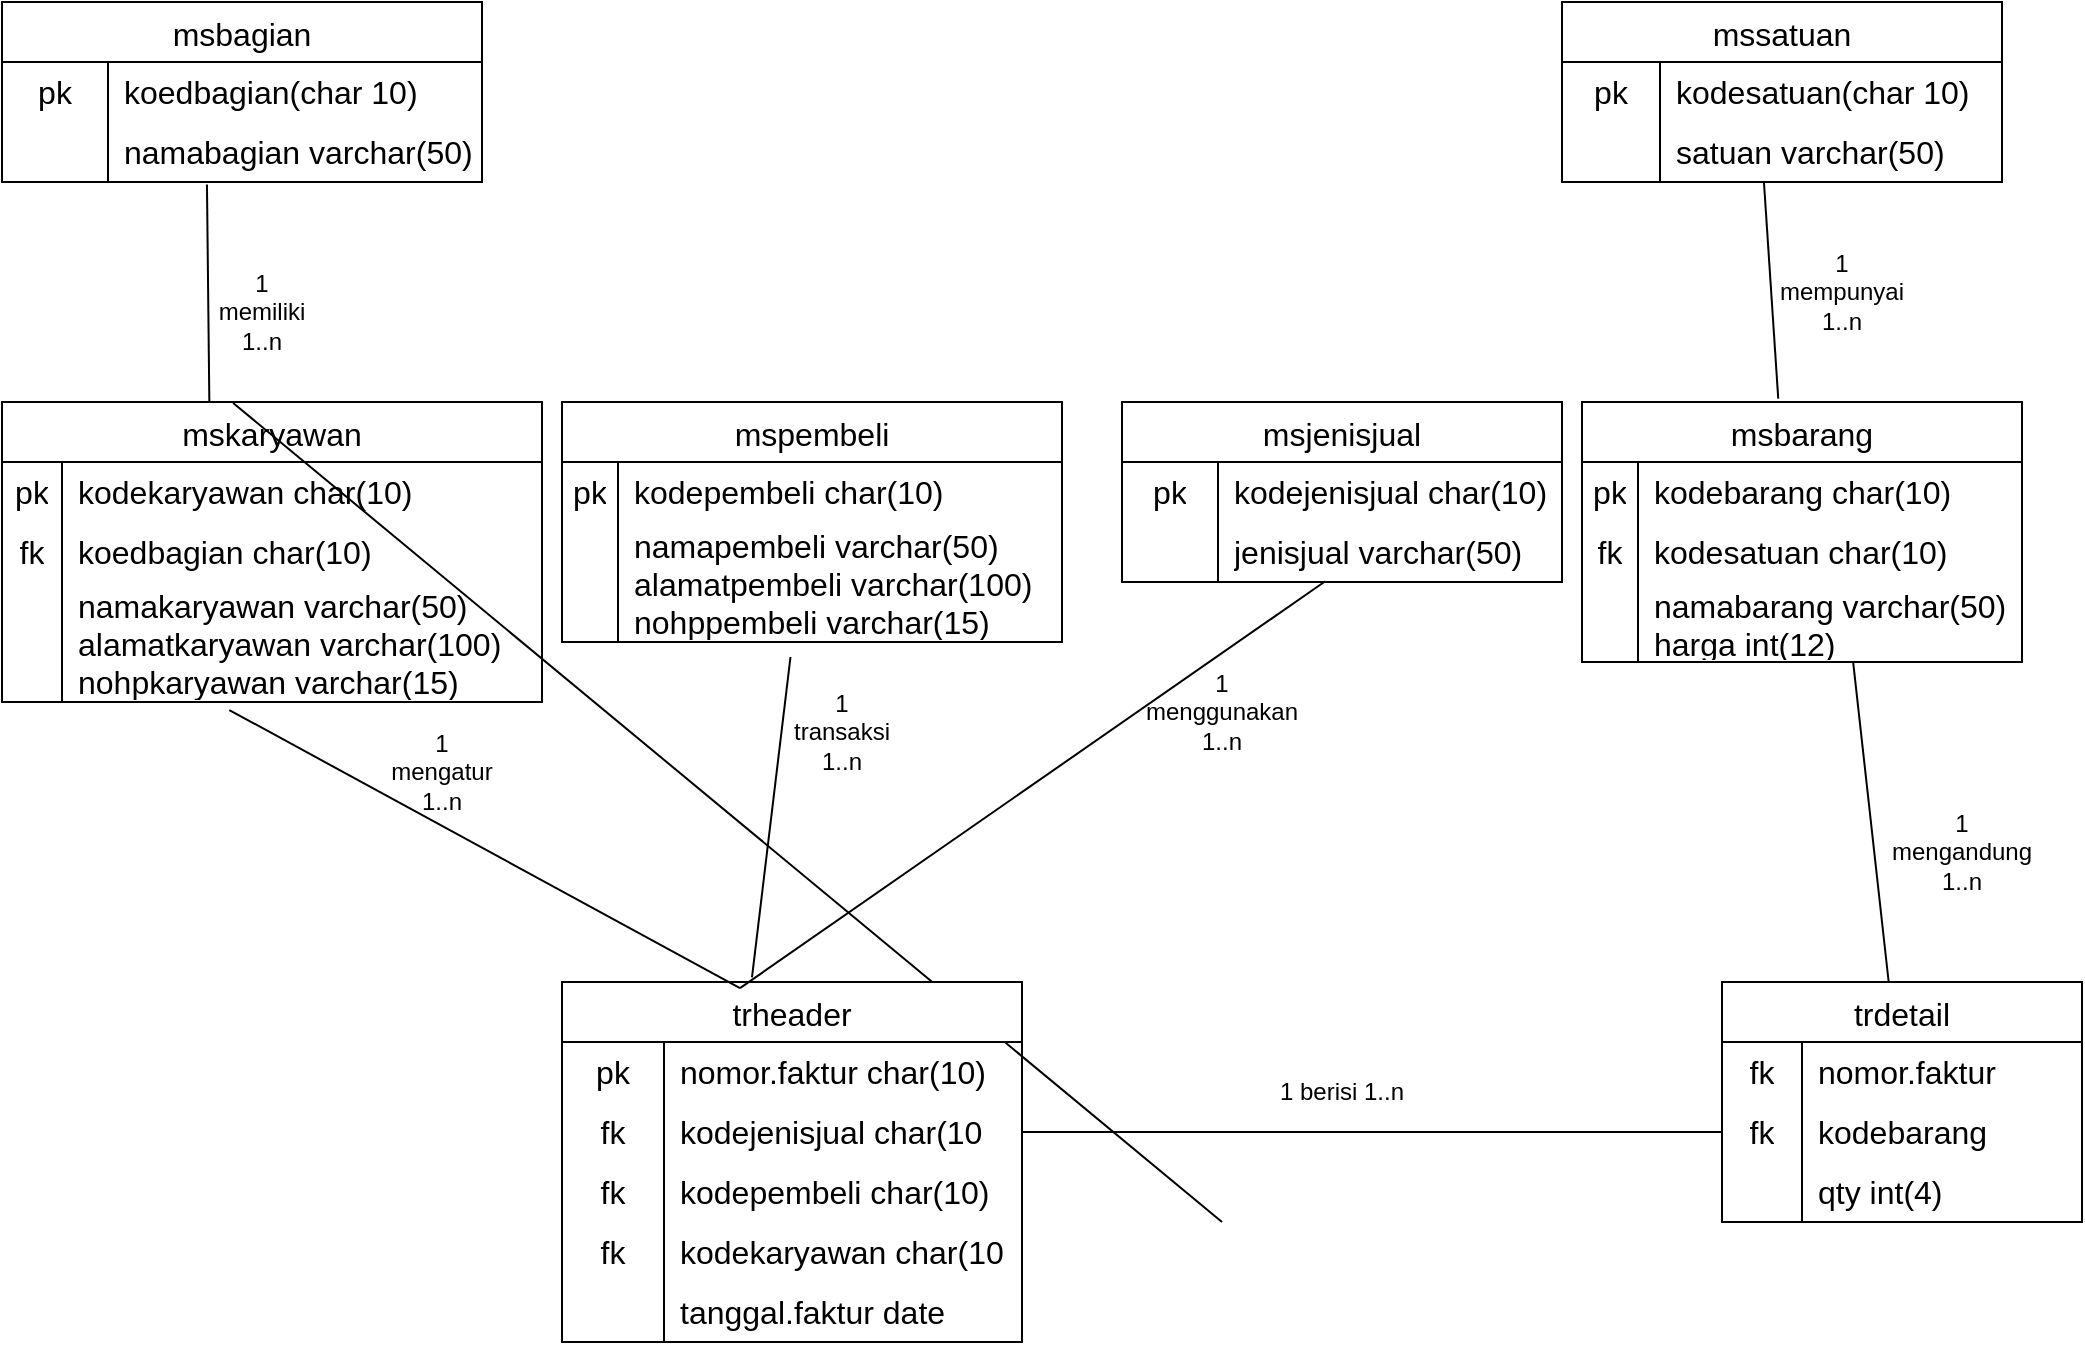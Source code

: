 <mxfile version="28.0.6">
  <diagram name="Page-1" id="PVVb-MOy49gLaZm_zAVO">
    <mxGraphModel dx="1188" dy="1877" grid="1" gridSize="10" guides="1" tooltips="1" connect="1" arrows="1" fold="1" page="1" pageScale="1" pageWidth="827" pageHeight="1169" math="0" shadow="0">
      <root>
        <mxCell id="0" />
        <mxCell id="1" parent="0" />
        <mxCell id="T-ra6W6RUG6OqCqgRxN2-13" value="msbagian" style="shape=table;startSize=30;container=1;collapsible=0;childLayout=tableLayout;fixedRows=1;rowLines=0;fontStyle=0;strokeColor=default;fontSize=16;" vertex="1" parent="1">
          <mxGeometry x="20" y="-340" width="240" height="90" as="geometry" />
        </mxCell>
        <mxCell id="T-ra6W6RUG6OqCqgRxN2-14" value="" style="shape=tableRow;horizontal=0;startSize=0;swimlaneHead=0;swimlaneBody=0;top=0;left=0;bottom=0;right=0;collapsible=0;dropTarget=0;fillColor=none;points=[[0,0.5],[1,0.5]];portConstraint=eastwest;strokeColor=inherit;fontSize=16;" vertex="1" parent="T-ra6W6RUG6OqCqgRxN2-13">
          <mxGeometry y="30" width="240" height="30" as="geometry" />
        </mxCell>
        <mxCell id="T-ra6W6RUG6OqCqgRxN2-15" value="pk" style="shape=partialRectangle;html=1;whiteSpace=wrap;connectable=0;fillColor=none;top=0;left=0;bottom=0;right=0;overflow=hidden;pointerEvents=1;strokeColor=inherit;fontSize=16;" vertex="1" parent="T-ra6W6RUG6OqCqgRxN2-14">
          <mxGeometry width="53" height="30" as="geometry">
            <mxRectangle width="53" height="30" as="alternateBounds" />
          </mxGeometry>
        </mxCell>
        <mxCell id="T-ra6W6RUG6OqCqgRxN2-16" value="koedbagian(char 10)" style="shape=partialRectangle;html=1;whiteSpace=wrap;connectable=0;fillColor=none;top=0;left=0;bottom=0;right=0;align=left;spacingLeft=6;overflow=hidden;strokeColor=inherit;fontSize=16;" vertex="1" parent="T-ra6W6RUG6OqCqgRxN2-14">
          <mxGeometry x="53" width="187" height="30" as="geometry">
            <mxRectangle width="187" height="30" as="alternateBounds" />
          </mxGeometry>
        </mxCell>
        <mxCell id="T-ra6W6RUG6OqCqgRxN2-17" value="" style="shape=tableRow;horizontal=0;startSize=0;swimlaneHead=0;swimlaneBody=0;top=0;left=0;bottom=0;right=0;collapsible=0;dropTarget=0;fillColor=none;points=[[0,0.5],[1,0.5]];portConstraint=eastwest;strokeColor=inherit;fontSize=16;" vertex="1" parent="T-ra6W6RUG6OqCqgRxN2-13">
          <mxGeometry y="60" width="240" height="30" as="geometry" />
        </mxCell>
        <mxCell id="T-ra6W6RUG6OqCqgRxN2-18" value="" style="shape=partialRectangle;html=1;whiteSpace=wrap;connectable=0;fillColor=none;top=0;left=0;bottom=0;right=0;overflow=hidden;strokeColor=inherit;fontSize=16;" vertex="1" parent="T-ra6W6RUG6OqCqgRxN2-17">
          <mxGeometry width="53" height="30" as="geometry">
            <mxRectangle width="53" height="30" as="alternateBounds" />
          </mxGeometry>
        </mxCell>
        <mxCell id="T-ra6W6RUG6OqCqgRxN2-19" value="namabagian varchar(50)" style="shape=partialRectangle;html=1;whiteSpace=wrap;connectable=0;fillColor=none;top=0;left=0;bottom=0;right=0;align=left;spacingLeft=6;overflow=hidden;strokeColor=inherit;fontSize=16;" vertex="1" parent="T-ra6W6RUG6OqCqgRxN2-17">
          <mxGeometry x="53" width="187" height="30" as="geometry">
            <mxRectangle width="187" height="30" as="alternateBounds" />
          </mxGeometry>
        </mxCell>
        <mxCell id="T-ra6W6RUG6OqCqgRxN2-33" value="mspembeli" style="shape=table;startSize=30;container=1;collapsible=0;childLayout=tableLayout;fixedRows=1;rowLines=0;fontStyle=0;strokeColor=default;fontSize=16;" vertex="1" parent="1">
          <mxGeometry x="300" y="-140" width="250" height="120" as="geometry" />
        </mxCell>
        <mxCell id="T-ra6W6RUG6OqCqgRxN2-34" value="" style="shape=tableRow;horizontal=0;startSize=0;swimlaneHead=0;swimlaneBody=0;top=0;left=0;bottom=0;right=0;collapsible=0;dropTarget=0;fillColor=none;points=[[0,0.5],[1,0.5]];portConstraint=eastwest;strokeColor=inherit;fontSize=16;" vertex="1" parent="T-ra6W6RUG6OqCqgRxN2-33">
          <mxGeometry y="30" width="250" height="30" as="geometry" />
        </mxCell>
        <mxCell id="T-ra6W6RUG6OqCqgRxN2-35" value="pk" style="shape=partialRectangle;html=1;whiteSpace=wrap;connectable=0;fillColor=none;top=0;left=0;bottom=0;right=0;overflow=hidden;pointerEvents=1;strokeColor=inherit;fontSize=16;" vertex="1" parent="T-ra6W6RUG6OqCqgRxN2-34">
          <mxGeometry width="28" height="30" as="geometry">
            <mxRectangle width="28" height="30" as="alternateBounds" />
          </mxGeometry>
        </mxCell>
        <mxCell id="T-ra6W6RUG6OqCqgRxN2-36" value="kodepembeli char(10)" style="shape=partialRectangle;html=1;whiteSpace=wrap;connectable=0;fillColor=none;top=0;left=0;bottom=0;right=0;align=left;spacingLeft=6;overflow=hidden;strokeColor=inherit;fontSize=16;" vertex="1" parent="T-ra6W6RUG6OqCqgRxN2-34">
          <mxGeometry x="28" width="222" height="30" as="geometry">
            <mxRectangle width="222" height="30" as="alternateBounds" />
          </mxGeometry>
        </mxCell>
        <mxCell id="T-ra6W6RUG6OqCqgRxN2-40" value="" style="shape=tableRow;horizontal=0;startSize=0;swimlaneHead=0;swimlaneBody=0;top=0;left=0;bottom=0;right=0;collapsible=0;dropTarget=0;fillColor=none;points=[[0,0.5],[1,0.5]];portConstraint=eastwest;strokeColor=inherit;fontSize=16;" vertex="1" parent="T-ra6W6RUG6OqCqgRxN2-33">
          <mxGeometry y="60" width="250" height="60" as="geometry" />
        </mxCell>
        <mxCell id="T-ra6W6RUG6OqCqgRxN2-41" value="" style="shape=partialRectangle;html=1;whiteSpace=wrap;connectable=0;fillColor=none;top=0;left=0;bottom=0;right=0;overflow=hidden;strokeColor=inherit;fontSize=16;" vertex="1" parent="T-ra6W6RUG6OqCqgRxN2-40">
          <mxGeometry width="28" height="60" as="geometry">
            <mxRectangle width="28" height="60" as="alternateBounds" />
          </mxGeometry>
        </mxCell>
        <mxCell id="T-ra6W6RUG6OqCqgRxN2-42" value="namapembeli varchar(50)&lt;div&gt;alamatpembeli varchar(100)&lt;/div&gt;&lt;div&gt;nohppembeli varchar(15)&lt;/div&gt;" style="shape=partialRectangle;html=1;whiteSpace=wrap;connectable=0;fillColor=none;top=0;left=0;bottom=0;right=0;align=left;spacingLeft=6;overflow=hidden;strokeColor=inherit;fontSize=16;" vertex="1" parent="T-ra6W6RUG6OqCqgRxN2-40">
          <mxGeometry x="28" width="222" height="60" as="geometry">
            <mxRectangle width="222" height="60" as="alternateBounds" />
          </mxGeometry>
        </mxCell>
        <mxCell id="T-ra6W6RUG6OqCqgRxN2-43" value="mskaryawan" style="shape=table;startSize=30;container=1;collapsible=0;childLayout=tableLayout;fixedRows=1;rowLines=0;fontStyle=0;strokeColor=default;fontSize=16;" vertex="1" parent="1">
          <mxGeometry x="20" y="-140" width="270" height="150.0" as="geometry" />
        </mxCell>
        <mxCell id="T-ra6W6RUG6OqCqgRxN2-44" value="" style="shape=tableRow;horizontal=0;startSize=0;swimlaneHead=0;swimlaneBody=0;top=0;left=0;bottom=0;right=0;collapsible=0;dropTarget=0;fillColor=none;points=[[0,0.5],[1,0.5]];portConstraint=eastwest;strokeColor=inherit;fontSize=16;" vertex="1" parent="T-ra6W6RUG6OqCqgRxN2-43">
          <mxGeometry y="30" width="270" height="30" as="geometry" />
        </mxCell>
        <mxCell id="T-ra6W6RUG6OqCqgRxN2-45" value="pk" style="shape=partialRectangle;html=1;whiteSpace=wrap;connectable=0;fillColor=none;top=0;left=0;bottom=0;right=0;overflow=hidden;pointerEvents=1;strokeColor=inherit;fontSize=16;" vertex="1" parent="T-ra6W6RUG6OqCqgRxN2-44">
          <mxGeometry width="30" height="30" as="geometry">
            <mxRectangle width="30" height="30" as="alternateBounds" />
          </mxGeometry>
        </mxCell>
        <mxCell id="T-ra6W6RUG6OqCqgRxN2-46" value="kodekaryawan char(10)" style="shape=partialRectangle;html=1;whiteSpace=wrap;connectable=0;fillColor=none;top=0;left=0;bottom=0;right=0;align=left;spacingLeft=6;overflow=hidden;strokeColor=inherit;fontSize=16;" vertex="1" parent="T-ra6W6RUG6OqCqgRxN2-44">
          <mxGeometry x="30" width="240" height="30" as="geometry">
            <mxRectangle width="240" height="30" as="alternateBounds" />
          </mxGeometry>
        </mxCell>
        <mxCell id="T-ra6W6RUG6OqCqgRxN2-47" value="" style="shape=tableRow;horizontal=0;startSize=0;swimlaneHead=0;swimlaneBody=0;top=0;left=0;bottom=0;right=0;collapsible=0;dropTarget=0;fillColor=none;points=[[0,0.5],[1,0.5]];portConstraint=eastwest;strokeColor=inherit;fontSize=16;" vertex="1" parent="T-ra6W6RUG6OqCqgRxN2-43">
          <mxGeometry y="60" width="270" height="30" as="geometry" />
        </mxCell>
        <mxCell id="T-ra6W6RUG6OqCqgRxN2-48" value="fk" style="shape=partialRectangle;html=1;whiteSpace=wrap;connectable=0;fillColor=none;top=0;left=0;bottom=0;right=0;overflow=hidden;strokeColor=inherit;fontSize=16;" vertex="1" parent="T-ra6W6RUG6OqCqgRxN2-47">
          <mxGeometry width="30" height="30" as="geometry">
            <mxRectangle width="30" height="30" as="alternateBounds" />
          </mxGeometry>
        </mxCell>
        <mxCell id="T-ra6W6RUG6OqCqgRxN2-49" value="koedbagian char(10)" style="shape=partialRectangle;html=1;whiteSpace=wrap;connectable=0;fillColor=none;top=0;left=0;bottom=0;right=0;align=left;spacingLeft=6;overflow=hidden;strokeColor=inherit;fontSize=16;" vertex="1" parent="T-ra6W6RUG6OqCqgRxN2-47">
          <mxGeometry x="30" width="240" height="30" as="geometry">
            <mxRectangle width="240" height="30" as="alternateBounds" />
          </mxGeometry>
        </mxCell>
        <mxCell id="T-ra6W6RUG6OqCqgRxN2-50" value="" style="shape=tableRow;horizontal=0;startSize=0;swimlaneHead=0;swimlaneBody=0;top=0;left=0;bottom=0;right=0;collapsible=0;dropTarget=0;fillColor=none;points=[[0,0.5],[1,0.5]];portConstraint=eastwest;strokeColor=inherit;fontSize=16;" vertex="1" parent="T-ra6W6RUG6OqCqgRxN2-43">
          <mxGeometry y="90" width="270" height="60" as="geometry" />
        </mxCell>
        <mxCell id="T-ra6W6RUG6OqCqgRxN2-51" value="" style="shape=partialRectangle;html=1;whiteSpace=wrap;connectable=0;fillColor=none;top=0;left=0;bottom=0;right=0;overflow=hidden;strokeColor=inherit;fontSize=16;" vertex="1" parent="T-ra6W6RUG6OqCqgRxN2-50">
          <mxGeometry width="30" height="60" as="geometry">
            <mxRectangle width="30" height="60" as="alternateBounds" />
          </mxGeometry>
        </mxCell>
        <mxCell id="T-ra6W6RUG6OqCqgRxN2-52" value="namakaryawan varchar(50)&lt;div&gt;alamatkaryawan varchar(100)&lt;/div&gt;&lt;div&gt;nohpkaryawan varchar(15)&lt;/div&gt;" style="shape=partialRectangle;html=1;whiteSpace=wrap;connectable=0;fillColor=none;top=0;left=0;bottom=0;right=0;align=left;spacingLeft=6;overflow=hidden;strokeColor=inherit;fontSize=16;" vertex="1" parent="T-ra6W6RUG6OqCqgRxN2-50">
          <mxGeometry x="30" width="240" height="60" as="geometry">
            <mxRectangle width="240" height="60" as="alternateBounds" />
          </mxGeometry>
        </mxCell>
        <mxCell id="T-ra6W6RUG6OqCqgRxN2-86" value="" style="endArrow=none;html=1;rounded=0;exitX=0.428;exitY=0.003;exitDx=0;exitDy=0;entryX=0.423;entryY=1.067;entryDx=0;entryDy=0;entryPerimeter=0;exitPerimeter=0;" edge="1" parent="1" source="T-ra6W6RUG6OqCqgRxN2-43" target="T-ra6W6RUG6OqCqgRxN2-20">
          <mxGeometry width="50" height="50" relative="1" as="geometry">
            <mxPoint x="510" y="395" as="sourcePoint" />
            <mxPoint x="630" y="270" as="targetPoint" />
          </mxGeometry>
        </mxCell>
        <mxCell id="T-ra6W6RUG6OqCqgRxN2-88" value="msbarang" style="shape=table;startSize=30;container=1;collapsible=0;childLayout=tableLayout;fixedRows=1;rowLines=0;fontStyle=0;strokeColor=default;fontSize=16;" vertex="1" parent="1">
          <mxGeometry x="810" y="-140" width="220" height="130" as="geometry" />
        </mxCell>
        <mxCell id="T-ra6W6RUG6OqCqgRxN2-89" value="" style="shape=tableRow;horizontal=0;startSize=0;swimlaneHead=0;swimlaneBody=0;top=0;left=0;bottom=0;right=0;collapsible=0;dropTarget=0;fillColor=none;points=[[0,0.5],[1,0.5]];portConstraint=eastwest;strokeColor=inherit;fontSize=16;" vertex="1" parent="T-ra6W6RUG6OqCqgRxN2-88">
          <mxGeometry y="30" width="220" height="30" as="geometry" />
        </mxCell>
        <mxCell id="T-ra6W6RUG6OqCqgRxN2-90" value="pk" style="shape=partialRectangle;html=1;whiteSpace=wrap;connectable=0;fillColor=none;top=0;left=0;bottom=0;right=0;overflow=hidden;pointerEvents=1;strokeColor=inherit;fontSize=16;" vertex="1" parent="T-ra6W6RUG6OqCqgRxN2-89">
          <mxGeometry width="28" height="30" as="geometry">
            <mxRectangle width="28" height="30" as="alternateBounds" />
          </mxGeometry>
        </mxCell>
        <mxCell id="T-ra6W6RUG6OqCqgRxN2-91" value="kodebarang char(10)" style="shape=partialRectangle;html=1;whiteSpace=wrap;connectable=0;fillColor=none;top=0;left=0;bottom=0;right=0;align=left;spacingLeft=6;overflow=hidden;strokeColor=inherit;fontSize=16;" vertex="1" parent="T-ra6W6RUG6OqCqgRxN2-89">
          <mxGeometry x="28" width="192" height="30" as="geometry">
            <mxRectangle width="192" height="30" as="alternateBounds" />
          </mxGeometry>
        </mxCell>
        <mxCell id="T-ra6W6RUG6OqCqgRxN2-92" value="" style="shape=tableRow;horizontal=0;startSize=0;swimlaneHead=0;swimlaneBody=0;top=0;left=0;bottom=0;right=0;collapsible=0;dropTarget=0;fillColor=none;points=[[0,0.5],[1,0.5]];portConstraint=eastwest;strokeColor=inherit;fontSize=16;" vertex="1" parent="T-ra6W6RUG6OqCqgRxN2-88">
          <mxGeometry y="60" width="220" height="30" as="geometry" />
        </mxCell>
        <mxCell id="T-ra6W6RUG6OqCqgRxN2-93" value="fk" style="shape=partialRectangle;html=1;whiteSpace=wrap;connectable=0;fillColor=none;top=0;left=0;bottom=0;right=0;overflow=hidden;strokeColor=inherit;fontSize=16;" vertex="1" parent="T-ra6W6RUG6OqCqgRxN2-92">
          <mxGeometry width="28" height="30" as="geometry">
            <mxRectangle width="28" height="30" as="alternateBounds" />
          </mxGeometry>
        </mxCell>
        <mxCell id="T-ra6W6RUG6OqCqgRxN2-94" value="kodesatuan char(10)" style="shape=partialRectangle;html=1;whiteSpace=wrap;connectable=0;fillColor=none;top=0;left=0;bottom=0;right=0;align=left;spacingLeft=6;overflow=hidden;strokeColor=inherit;fontSize=16;" vertex="1" parent="T-ra6W6RUG6OqCqgRxN2-92">
          <mxGeometry x="28" width="192" height="30" as="geometry">
            <mxRectangle width="192" height="30" as="alternateBounds" />
          </mxGeometry>
        </mxCell>
        <mxCell id="T-ra6W6RUG6OqCqgRxN2-95" value="" style="shape=tableRow;horizontal=0;startSize=0;swimlaneHead=0;swimlaneBody=0;top=0;left=0;bottom=0;right=0;collapsible=0;dropTarget=0;fillColor=none;points=[[0,0.5],[1,0.5]];portConstraint=eastwest;strokeColor=inherit;fontSize=16;" vertex="1" parent="T-ra6W6RUG6OqCqgRxN2-88">
          <mxGeometry y="90" width="220" height="40" as="geometry" />
        </mxCell>
        <mxCell id="T-ra6W6RUG6OqCqgRxN2-96" value="" style="shape=partialRectangle;html=1;whiteSpace=wrap;connectable=0;fillColor=none;top=0;left=0;bottom=0;right=0;overflow=hidden;strokeColor=inherit;fontSize=16;" vertex="1" parent="T-ra6W6RUG6OqCqgRxN2-95">
          <mxGeometry width="28" height="40" as="geometry">
            <mxRectangle width="28" height="40" as="alternateBounds" />
          </mxGeometry>
        </mxCell>
        <mxCell id="T-ra6W6RUG6OqCqgRxN2-97" value="namabarang varchar(50)&lt;div&gt;harga int(12)&lt;/div&gt;" style="shape=partialRectangle;html=1;whiteSpace=wrap;connectable=0;fillColor=none;top=0;left=0;bottom=0;right=0;align=left;spacingLeft=6;overflow=hidden;strokeColor=inherit;fontSize=16;" vertex="1" parent="T-ra6W6RUG6OqCqgRxN2-95">
          <mxGeometry x="28" width="192" height="40" as="geometry">
            <mxRectangle width="192" height="40" as="alternateBounds" />
          </mxGeometry>
        </mxCell>
        <mxCell id="T-ra6W6RUG6OqCqgRxN2-98" value="msjenisjual" style="shape=table;startSize=30;container=1;collapsible=0;childLayout=tableLayout;fixedRows=1;rowLines=0;fontStyle=0;strokeColor=default;fontSize=16;" vertex="1" parent="1">
          <mxGeometry x="580" y="-140" width="220" height="90" as="geometry" />
        </mxCell>
        <mxCell id="T-ra6W6RUG6OqCqgRxN2-99" value="" style="shape=tableRow;horizontal=0;startSize=0;swimlaneHead=0;swimlaneBody=0;top=0;left=0;bottom=0;right=0;collapsible=0;dropTarget=0;fillColor=none;points=[[0,0.5],[1,0.5]];portConstraint=eastwest;strokeColor=inherit;fontSize=16;" vertex="1" parent="T-ra6W6RUG6OqCqgRxN2-98">
          <mxGeometry y="30" width="220" height="30" as="geometry" />
        </mxCell>
        <mxCell id="T-ra6W6RUG6OqCqgRxN2-100" value="pk" style="shape=partialRectangle;html=1;whiteSpace=wrap;connectable=0;fillColor=none;top=0;left=0;bottom=0;right=0;overflow=hidden;pointerEvents=1;strokeColor=inherit;fontSize=16;" vertex="1" parent="T-ra6W6RUG6OqCqgRxN2-99">
          <mxGeometry width="48" height="30" as="geometry">
            <mxRectangle width="48" height="30" as="alternateBounds" />
          </mxGeometry>
        </mxCell>
        <mxCell id="T-ra6W6RUG6OqCqgRxN2-101" value="kodejenisjual char(10)" style="shape=partialRectangle;html=1;whiteSpace=wrap;connectable=0;fillColor=none;top=0;left=0;bottom=0;right=0;align=left;spacingLeft=6;overflow=hidden;strokeColor=inherit;fontSize=16;" vertex="1" parent="T-ra6W6RUG6OqCqgRxN2-99">
          <mxGeometry x="48" width="172" height="30" as="geometry">
            <mxRectangle width="172" height="30" as="alternateBounds" />
          </mxGeometry>
        </mxCell>
        <mxCell id="T-ra6W6RUG6OqCqgRxN2-105" value="" style="shape=tableRow;horizontal=0;startSize=0;swimlaneHead=0;swimlaneBody=0;top=0;left=0;bottom=0;right=0;collapsible=0;dropTarget=0;fillColor=none;points=[[0,0.5],[1,0.5]];portConstraint=eastwest;strokeColor=inherit;fontSize=16;" vertex="1" parent="T-ra6W6RUG6OqCqgRxN2-98">
          <mxGeometry y="60" width="220" height="30" as="geometry" />
        </mxCell>
        <mxCell id="T-ra6W6RUG6OqCqgRxN2-106" value="" style="shape=partialRectangle;html=1;whiteSpace=wrap;connectable=0;fillColor=none;top=0;left=0;bottom=0;right=0;overflow=hidden;strokeColor=inherit;fontSize=16;" vertex="1" parent="T-ra6W6RUG6OqCqgRxN2-105">
          <mxGeometry width="48" height="30" as="geometry">
            <mxRectangle width="48" height="30" as="alternateBounds" />
          </mxGeometry>
        </mxCell>
        <mxCell id="T-ra6W6RUG6OqCqgRxN2-107" value="jenisjual varchar(50)" style="shape=partialRectangle;html=1;whiteSpace=wrap;connectable=0;fillColor=none;top=0;left=0;bottom=0;right=0;align=left;spacingLeft=6;overflow=hidden;strokeColor=inherit;fontSize=16;" vertex="1" parent="T-ra6W6RUG6OqCqgRxN2-105">
          <mxGeometry x="48" width="172" height="30" as="geometry">
            <mxRectangle width="172" height="30" as="alternateBounds" />
          </mxGeometry>
        </mxCell>
        <mxCell id="T-ra6W6RUG6OqCqgRxN2-147" value="trheader" style="shape=table;startSize=30;container=1;collapsible=0;childLayout=tableLayout;fixedRows=1;rowLines=0;fontStyle=0;strokeColor=default;fontSize=16;" vertex="1" parent="1">
          <mxGeometry x="300" y="150" width="230" height="180" as="geometry" />
        </mxCell>
        <mxCell id="T-ra6W6RUG6OqCqgRxN2-148" value="" style="shape=tableRow;horizontal=0;startSize=0;swimlaneHead=0;swimlaneBody=0;top=0;left=0;bottom=0;right=0;collapsible=0;dropTarget=0;fillColor=none;points=[[0,0.5],[1,0.5]];portConstraint=eastwest;strokeColor=inherit;fontSize=16;" vertex="1" parent="T-ra6W6RUG6OqCqgRxN2-147">
          <mxGeometry y="30" width="230" height="30" as="geometry" />
        </mxCell>
        <mxCell id="T-ra6W6RUG6OqCqgRxN2-149" value="pk" style="shape=partialRectangle;html=1;whiteSpace=wrap;connectable=0;fillColor=none;top=0;left=0;bottom=0;right=0;overflow=hidden;pointerEvents=1;strokeColor=inherit;fontSize=16;" vertex="1" parent="T-ra6W6RUG6OqCqgRxN2-148">
          <mxGeometry width="51" height="30" as="geometry">
            <mxRectangle width="51" height="30" as="alternateBounds" />
          </mxGeometry>
        </mxCell>
        <mxCell id="T-ra6W6RUG6OqCqgRxN2-150" value="nomor.faktur char(10)" style="shape=partialRectangle;html=1;whiteSpace=wrap;connectable=0;fillColor=none;top=0;left=0;bottom=0;right=0;align=left;spacingLeft=6;overflow=hidden;strokeColor=inherit;fontSize=16;" vertex="1" parent="T-ra6W6RUG6OqCqgRxN2-148">
          <mxGeometry x="51" width="179" height="30" as="geometry">
            <mxRectangle width="179" height="30" as="alternateBounds" />
          </mxGeometry>
        </mxCell>
        <mxCell id="T-ra6W6RUG6OqCqgRxN2-151" value="" style="shape=tableRow;horizontal=0;startSize=0;swimlaneHead=0;swimlaneBody=0;top=0;left=0;bottom=0;right=0;collapsible=0;dropTarget=0;fillColor=none;points=[[0,0.5],[1,0.5]];portConstraint=eastwest;strokeColor=inherit;fontSize=16;" vertex="1" parent="T-ra6W6RUG6OqCqgRxN2-147">
          <mxGeometry y="60" width="230" height="30" as="geometry" />
        </mxCell>
        <mxCell id="T-ra6W6RUG6OqCqgRxN2-152" value="fk" style="shape=partialRectangle;html=1;whiteSpace=wrap;connectable=0;fillColor=none;top=0;left=0;bottom=0;right=0;overflow=hidden;strokeColor=inherit;fontSize=16;" vertex="1" parent="T-ra6W6RUG6OqCqgRxN2-151">
          <mxGeometry width="51" height="30" as="geometry">
            <mxRectangle width="51" height="30" as="alternateBounds" />
          </mxGeometry>
        </mxCell>
        <mxCell id="T-ra6W6RUG6OqCqgRxN2-153" value="kodejenisjual char(10" style="shape=partialRectangle;html=1;whiteSpace=wrap;connectable=0;fillColor=none;top=0;left=0;bottom=0;right=0;align=left;spacingLeft=6;overflow=hidden;strokeColor=inherit;fontSize=16;" vertex="1" parent="T-ra6W6RUG6OqCqgRxN2-151">
          <mxGeometry x="51" width="179" height="30" as="geometry">
            <mxRectangle width="179" height="30" as="alternateBounds" />
          </mxGeometry>
        </mxCell>
        <mxCell id="T-ra6W6RUG6OqCqgRxN2-154" value="" style="shape=tableRow;horizontal=0;startSize=0;swimlaneHead=0;swimlaneBody=0;top=0;left=0;bottom=0;right=0;collapsible=0;dropTarget=0;fillColor=none;points=[[0,0.5],[1,0.5]];portConstraint=eastwest;strokeColor=inherit;fontSize=16;" vertex="1" parent="T-ra6W6RUG6OqCqgRxN2-147">
          <mxGeometry y="90" width="230" height="30" as="geometry" />
        </mxCell>
        <mxCell id="T-ra6W6RUG6OqCqgRxN2-155" value="fk" style="shape=partialRectangle;html=1;whiteSpace=wrap;connectable=0;fillColor=none;top=0;left=0;bottom=0;right=0;overflow=hidden;strokeColor=inherit;fontSize=16;" vertex="1" parent="T-ra6W6RUG6OqCqgRxN2-154">
          <mxGeometry width="51" height="30" as="geometry">
            <mxRectangle width="51" height="30" as="alternateBounds" />
          </mxGeometry>
        </mxCell>
        <mxCell id="T-ra6W6RUG6OqCqgRxN2-156" value="kodepembeli char(10)" style="shape=partialRectangle;html=1;whiteSpace=wrap;connectable=0;fillColor=none;top=0;left=0;bottom=0;right=0;align=left;spacingLeft=6;overflow=hidden;strokeColor=inherit;fontSize=16;" vertex="1" parent="T-ra6W6RUG6OqCqgRxN2-154">
          <mxGeometry x="51" width="179" height="30" as="geometry">
            <mxRectangle width="179" height="30" as="alternateBounds" />
          </mxGeometry>
        </mxCell>
        <mxCell id="T-ra6W6RUG6OqCqgRxN2-217" style="shape=tableRow;horizontal=0;startSize=0;swimlaneHead=0;swimlaneBody=0;top=0;left=0;bottom=0;right=0;collapsible=0;dropTarget=0;fillColor=none;points=[[0,0.5],[1,0.5]];portConstraint=eastwest;strokeColor=inherit;fontSize=16;" vertex="1" parent="T-ra6W6RUG6OqCqgRxN2-147">
          <mxGeometry y="120" width="230" height="30" as="geometry" />
        </mxCell>
        <mxCell id="T-ra6W6RUG6OqCqgRxN2-218" value="fk" style="shape=partialRectangle;html=1;whiteSpace=wrap;connectable=0;fillColor=none;top=0;left=0;bottom=0;right=0;overflow=hidden;strokeColor=inherit;fontSize=16;" vertex="1" parent="T-ra6W6RUG6OqCqgRxN2-217">
          <mxGeometry width="51" height="30" as="geometry">
            <mxRectangle width="51" height="30" as="alternateBounds" />
          </mxGeometry>
        </mxCell>
        <mxCell id="T-ra6W6RUG6OqCqgRxN2-219" value="kodekaryawan char(10" style="shape=partialRectangle;html=1;whiteSpace=wrap;connectable=0;fillColor=none;top=0;left=0;bottom=0;right=0;align=left;spacingLeft=6;overflow=hidden;strokeColor=inherit;fontSize=16;" vertex="1" parent="T-ra6W6RUG6OqCqgRxN2-217">
          <mxGeometry x="51" width="179" height="30" as="geometry">
            <mxRectangle width="179" height="30" as="alternateBounds" />
          </mxGeometry>
        </mxCell>
        <mxCell id="T-ra6W6RUG6OqCqgRxN2-220" style="shape=tableRow;horizontal=0;startSize=0;swimlaneHead=0;swimlaneBody=0;top=0;left=0;bottom=0;right=0;collapsible=0;dropTarget=0;fillColor=none;points=[[0,0.5],[1,0.5]];portConstraint=eastwest;strokeColor=inherit;fontSize=16;" vertex="1" parent="T-ra6W6RUG6OqCqgRxN2-147">
          <mxGeometry y="150" width="230" height="30" as="geometry" />
        </mxCell>
        <mxCell id="T-ra6W6RUG6OqCqgRxN2-221" value="" style="shape=partialRectangle;html=1;whiteSpace=wrap;connectable=0;fillColor=none;top=0;left=0;bottom=0;right=0;overflow=hidden;strokeColor=inherit;fontSize=16;" vertex="1" parent="T-ra6W6RUG6OqCqgRxN2-220">
          <mxGeometry width="51" height="30" as="geometry">
            <mxRectangle width="51" height="30" as="alternateBounds" />
          </mxGeometry>
        </mxCell>
        <mxCell id="T-ra6W6RUG6OqCqgRxN2-222" value="tanggal.faktur date" style="shape=partialRectangle;html=1;whiteSpace=wrap;connectable=0;fillColor=none;top=0;left=0;bottom=0;right=0;align=left;spacingLeft=6;overflow=hidden;strokeColor=inherit;fontSize=16;" vertex="1" parent="T-ra6W6RUG6OqCqgRxN2-220">
          <mxGeometry x="51" width="179" height="30" as="geometry">
            <mxRectangle width="179" height="30" as="alternateBounds" />
          </mxGeometry>
        </mxCell>
        <mxCell id="T-ra6W6RUG6OqCqgRxN2-157" value="trdetail" style="shape=table;startSize=30;container=1;collapsible=0;childLayout=tableLayout;fixedRows=1;rowLines=0;fontStyle=0;strokeColor=default;fontSize=16;" vertex="1" parent="1">
          <mxGeometry x="880" y="150" width="180" height="120" as="geometry" />
        </mxCell>
        <mxCell id="T-ra6W6RUG6OqCqgRxN2-158" value="" style="shape=tableRow;horizontal=0;startSize=0;swimlaneHead=0;swimlaneBody=0;top=0;left=0;bottom=0;right=0;collapsible=0;dropTarget=0;fillColor=none;points=[[0,0.5],[1,0.5]];portConstraint=eastwest;strokeColor=inherit;fontSize=16;" vertex="1" parent="T-ra6W6RUG6OqCqgRxN2-157">
          <mxGeometry y="30" width="180" height="30" as="geometry" />
        </mxCell>
        <mxCell id="T-ra6W6RUG6OqCqgRxN2-159" value="fk" style="shape=partialRectangle;html=1;whiteSpace=wrap;connectable=0;fillColor=none;top=0;left=0;bottom=0;right=0;overflow=hidden;pointerEvents=1;strokeColor=inherit;fontSize=16;" vertex="1" parent="T-ra6W6RUG6OqCqgRxN2-158">
          <mxGeometry width="40" height="30" as="geometry">
            <mxRectangle width="40" height="30" as="alternateBounds" />
          </mxGeometry>
        </mxCell>
        <mxCell id="T-ra6W6RUG6OqCqgRxN2-160" value="nomor.faktur" style="shape=partialRectangle;html=1;whiteSpace=wrap;connectable=0;fillColor=none;top=0;left=0;bottom=0;right=0;align=left;spacingLeft=6;overflow=hidden;strokeColor=inherit;fontSize=16;" vertex="1" parent="T-ra6W6RUG6OqCqgRxN2-158">
          <mxGeometry x="40" width="140" height="30" as="geometry">
            <mxRectangle width="140" height="30" as="alternateBounds" />
          </mxGeometry>
        </mxCell>
        <mxCell id="T-ra6W6RUG6OqCqgRxN2-161" value="" style="shape=tableRow;horizontal=0;startSize=0;swimlaneHead=0;swimlaneBody=0;top=0;left=0;bottom=0;right=0;collapsible=0;dropTarget=0;fillColor=none;points=[[0,0.5],[1,0.5]];portConstraint=eastwest;strokeColor=inherit;fontSize=16;" vertex="1" parent="T-ra6W6RUG6OqCqgRxN2-157">
          <mxGeometry y="60" width="180" height="30" as="geometry" />
        </mxCell>
        <mxCell id="T-ra6W6RUG6OqCqgRxN2-162" value="fk" style="shape=partialRectangle;html=1;whiteSpace=wrap;connectable=0;fillColor=none;top=0;left=0;bottom=0;right=0;overflow=hidden;strokeColor=inherit;fontSize=16;" vertex="1" parent="T-ra6W6RUG6OqCqgRxN2-161">
          <mxGeometry width="40" height="30" as="geometry">
            <mxRectangle width="40" height="30" as="alternateBounds" />
          </mxGeometry>
        </mxCell>
        <mxCell id="T-ra6W6RUG6OqCqgRxN2-163" value="kodebarang" style="shape=partialRectangle;html=1;whiteSpace=wrap;connectable=0;fillColor=none;top=0;left=0;bottom=0;right=0;align=left;spacingLeft=6;overflow=hidden;strokeColor=inherit;fontSize=16;" vertex="1" parent="T-ra6W6RUG6OqCqgRxN2-161">
          <mxGeometry x="40" width="140" height="30" as="geometry">
            <mxRectangle width="140" height="30" as="alternateBounds" />
          </mxGeometry>
        </mxCell>
        <mxCell id="T-ra6W6RUG6OqCqgRxN2-164" value="" style="shape=tableRow;horizontal=0;startSize=0;swimlaneHead=0;swimlaneBody=0;top=0;left=0;bottom=0;right=0;collapsible=0;dropTarget=0;fillColor=none;points=[[0,0.5],[1,0.5]];portConstraint=eastwest;strokeColor=inherit;fontSize=16;" vertex="1" parent="T-ra6W6RUG6OqCqgRxN2-157">
          <mxGeometry y="90" width="180" height="30" as="geometry" />
        </mxCell>
        <mxCell id="T-ra6W6RUG6OqCqgRxN2-165" value="" style="shape=partialRectangle;html=1;whiteSpace=wrap;connectable=0;fillColor=none;top=0;left=0;bottom=0;right=0;overflow=hidden;strokeColor=inherit;fontSize=16;" vertex="1" parent="T-ra6W6RUG6OqCqgRxN2-164">
          <mxGeometry width="40" height="30" as="geometry">
            <mxRectangle width="40" height="30" as="alternateBounds" />
          </mxGeometry>
        </mxCell>
        <mxCell id="T-ra6W6RUG6OqCqgRxN2-166" value="qty int(4)" style="shape=partialRectangle;html=1;whiteSpace=wrap;connectable=0;fillColor=none;top=0;left=0;bottom=0;right=0;align=left;spacingLeft=6;overflow=hidden;strokeColor=inherit;fontSize=16;" vertex="1" parent="T-ra6W6RUG6OqCqgRxN2-164">
          <mxGeometry x="40" width="140" height="30" as="geometry">
            <mxRectangle width="140" height="30" as="alternateBounds" />
          </mxGeometry>
        </mxCell>
        <mxCell id="T-ra6W6RUG6OqCqgRxN2-168" value="mssatuan" style="shape=table;startSize=30;container=1;collapsible=0;childLayout=tableLayout;fixedRows=1;rowLines=0;fontStyle=0;strokeColor=default;fontSize=16;" vertex="1" parent="1">
          <mxGeometry x="800" y="-340" width="220" height="90" as="geometry" />
        </mxCell>
        <mxCell id="T-ra6W6RUG6OqCqgRxN2-169" value="" style="shape=tableRow;horizontal=0;startSize=0;swimlaneHead=0;swimlaneBody=0;top=0;left=0;bottom=0;right=0;collapsible=0;dropTarget=0;fillColor=none;points=[[0,0.5],[1,0.5]];portConstraint=eastwest;strokeColor=inherit;fontSize=16;" vertex="1" parent="T-ra6W6RUG6OqCqgRxN2-168">
          <mxGeometry y="30" width="220" height="30" as="geometry" />
        </mxCell>
        <mxCell id="T-ra6W6RUG6OqCqgRxN2-170" value="pk" style="shape=partialRectangle;html=1;whiteSpace=wrap;connectable=0;fillColor=none;top=0;left=0;bottom=0;right=0;overflow=hidden;pointerEvents=1;strokeColor=inherit;fontSize=16;" vertex="1" parent="T-ra6W6RUG6OqCqgRxN2-169">
          <mxGeometry width="49" height="30" as="geometry">
            <mxRectangle width="49" height="30" as="alternateBounds" />
          </mxGeometry>
        </mxCell>
        <mxCell id="T-ra6W6RUG6OqCqgRxN2-171" value="kodesatuan(char 10)" style="shape=partialRectangle;html=1;whiteSpace=wrap;connectable=0;fillColor=none;top=0;left=0;bottom=0;right=0;align=left;spacingLeft=6;overflow=hidden;strokeColor=inherit;fontSize=16;" vertex="1" parent="T-ra6W6RUG6OqCqgRxN2-169">
          <mxGeometry x="49" width="171" height="30" as="geometry">
            <mxRectangle width="171" height="30" as="alternateBounds" />
          </mxGeometry>
        </mxCell>
        <mxCell id="T-ra6W6RUG6OqCqgRxN2-175" value="" style="shape=tableRow;horizontal=0;startSize=0;swimlaneHead=0;swimlaneBody=0;top=0;left=0;bottom=0;right=0;collapsible=0;dropTarget=0;fillColor=none;points=[[0,0.5],[1,0.5]];portConstraint=eastwest;strokeColor=inherit;fontSize=16;" vertex="1" parent="T-ra6W6RUG6OqCqgRxN2-168">
          <mxGeometry y="60" width="220" height="30" as="geometry" />
        </mxCell>
        <mxCell id="T-ra6W6RUG6OqCqgRxN2-176" value="" style="shape=partialRectangle;html=1;whiteSpace=wrap;connectable=0;fillColor=none;top=0;left=0;bottom=0;right=0;overflow=hidden;strokeColor=inherit;fontSize=16;" vertex="1" parent="T-ra6W6RUG6OqCqgRxN2-175">
          <mxGeometry width="49" height="30" as="geometry">
            <mxRectangle width="49" height="30" as="alternateBounds" />
          </mxGeometry>
        </mxCell>
        <mxCell id="T-ra6W6RUG6OqCqgRxN2-177" value="satuan varchar(50)" style="shape=partialRectangle;html=1;whiteSpace=wrap;connectable=0;fillColor=none;top=0;left=0;bottom=0;right=0;align=left;spacingLeft=6;overflow=hidden;strokeColor=inherit;fontSize=16;" vertex="1" parent="T-ra6W6RUG6OqCqgRxN2-175">
          <mxGeometry x="49" width="171" height="30" as="geometry">
            <mxRectangle width="171" height="30" as="alternateBounds" />
          </mxGeometry>
        </mxCell>
        <mxCell id="T-ra6W6RUG6OqCqgRxN2-178" value="" style="endArrow=none;html=1;rounded=0;exitX=0.446;exitY=-0.013;exitDx=0;exitDy=0;entryX=0.459;entryY=1.008;entryDx=0;entryDy=0;entryPerimeter=0;exitPerimeter=0;" edge="1" parent="1" source="T-ra6W6RUG6OqCqgRxN2-88" target="T-ra6W6RUG6OqCqgRxN2-175">
          <mxGeometry width="50" height="50" relative="1" as="geometry">
            <mxPoint x="444" y="-92" as="sourcePoint" />
            <mxPoint x="443" y="-180" as="targetPoint" />
          </mxGeometry>
        </mxCell>
        <mxCell id="T-ra6W6RUG6OqCqgRxN2-179" value="" style="endArrow=none;html=1;rounded=0;entryX=0.616;entryY=0.988;entryDx=0;entryDy=0;entryPerimeter=0;" edge="1" parent="1" source="T-ra6W6RUG6OqCqgRxN2-157" target="T-ra6W6RUG6OqCqgRxN2-95">
          <mxGeometry width="50" height="50" relative="1" as="geometry">
            <mxPoint x="925" y="88" as="sourcePoint" />
            <mxPoint x="923" as="targetPoint" />
          </mxGeometry>
        </mxCell>
        <mxCell id="T-ra6W6RUG6OqCqgRxN2-180" value="" style="endArrow=none;html=1;rounded=0;entryX=1;entryY=0.5;entryDx=0;entryDy=0;exitX=0;exitY=0.5;exitDx=0;exitDy=0;" edge="1" parent="1" source="T-ra6W6RUG6OqCqgRxN2-161" target="T-ra6W6RUG6OqCqgRxN2-151">
          <mxGeometry width="50" height="50" relative="1" as="geometry">
            <mxPoint x="370" y="-30" as="sourcePoint" />
            <mxPoint x="420" y="-80" as="targetPoint" />
          </mxGeometry>
        </mxCell>
        <mxCell id="T-ra6W6RUG6OqCqgRxN2-181" value="" style="endArrow=none;html=1;rounded=0;entryX=0.457;entryY=1.125;entryDx=0;entryDy=0;exitX=0.413;exitY=-0.013;exitDx=0;exitDy=0;entryPerimeter=0;exitPerimeter=0;" edge="1" parent="1" source="T-ra6W6RUG6OqCqgRxN2-147" target="T-ra6W6RUG6OqCqgRxN2-40">
          <mxGeometry width="50" height="50" relative="1" as="geometry">
            <mxPoint x="893" y="150" as="sourcePoint" />
            <mxPoint x="590" y="150" as="targetPoint" />
          </mxGeometry>
        </mxCell>
        <mxCell id="T-ra6W6RUG6OqCqgRxN2-182" value="" style="endArrow=none;html=1;rounded=0;entryX=0.421;entryY=1.067;entryDx=0;entryDy=0;exitX=0.387;exitY=0.017;exitDx=0;exitDy=0;entryPerimeter=0;exitPerimeter=0;" edge="1" parent="1" source="T-ra6W6RUG6OqCqgRxN2-147" target="T-ra6W6RUG6OqCqgRxN2-50">
          <mxGeometry width="50" height="50" relative="1" as="geometry">
            <mxPoint x="743" y="60" as="sourcePoint" />
            <mxPoint x="440" y="60" as="targetPoint" />
          </mxGeometry>
        </mxCell>
        <mxCell id="T-ra6W6RUG6OqCqgRxN2-183" value="" style="endArrow=none;html=1;rounded=0;entryX=0.462;entryY=0.988;entryDx=0;entryDy=0;exitX=0.387;exitY=0.017;exitDx=0;exitDy=0;entryPerimeter=0;exitPerimeter=0;" edge="1" parent="1" source="T-ra6W6RUG6OqCqgRxN2-147" target="T-ra6W6RUG6OqCqgRxN2-105">
          <mxGeometry width="50" height="50" relative="1" as="geometry">
            <mxPoint x="823" y="100" as="sourcePoint" />
            <mxPoint x="520" y="100" as="targetPoint" />
          </mxGeometry>
        </mxCell>
        <mxCell id="T-ra6W6RUG6OqCqgRxN2-186" value="1&lt;div&gt;memiliki&lt;/div&gt;&lt;div&gt;1..n&lt;/div&gt;" style="text;html=1;align=center;verticalAlign=middle;whiteSpace=wrap;rounded=0;" vertex="1" parent="1">
          <mxGeometry x="120" y="-200" width="60" height="30" as="geometry" />
        </mxCell>
        <mxCell id="T-ra6W6RUG6OqCqgRxN2-187" value="" style="endArrow=none;html=1;rounded=0;entryX=0.427;entryY=1.04;entryDx=0;entryDy=0;entryPerimeter=0;exitX=0.384;exitY=0.003;exitDx=0;exitDy=0;exitPerimeter=0;" edge="1" parent="1" source="T-ra6W6RUG6OqCqgRxN2-43" target="T-ra6W6RUG6OqCqgRxN2-17">
          <mxGeometry width="50" height="50" relative="1" as="geometry">
            <mxPoint x="120" y="-150.0" as="sourcePoint" />
            <mxPoint x="110" y="-230" as="targetPoint" />
          </mxGeometry>
        </mxCell>
        <mxCell id="T-ra6W6RUG6OqCqgRxN2-191" value="1&lt;div&gt;mengatur&lt;/div&gt;&lt;div&gt;1..n&lt;/div&gt;" style="text;html=1;align=center;verticalAlign=middle;whiteSpace=wrap;rounded=0;" vertex="1" parent="1">
          <mxGeometry x="210" y="30" width="60" height="30" as="geometry" />
        </mxCell>
        <mxCell id="T-ra6W6RUG6OqCqgRxN2-192" value="1&lt;div&gt;transaksi&lt;/div&gt;&lt;div&gt;1..n&lt;/div&gt;" style="text;html=1;align=center;verticalAlign=middle;whiteSpace=wrap;rounded=0;" vertex="1" parent="1">
          <mxGeometry x="410" y="10" width="60" height="30" as="geometry" />
        </mxCell>
        <mxCell id="T-ra6W6RUG6OqCqgRxN2-193" value="1&lt;div&gt;&lt;span style=&quot;background-color: transparent; color: light-dark(rgb(0, 0, 0), rgb(255, 255, 255));&quot;&gt;menggunakan&lt;br&gt;1..n&lt;/span&gt;&lt;/div&gt;" style="text;html=1;align=center;verticalAlign=middle;whiteSpace=wrap;rounded=0;" vertex="1" parent="1">
          <mxGeometry x="600" width="60" height="30" as="geometry" />
        </mxCell>
        <mxCell id="T-ra6W6RUG6OqCqgRxN2-194" value="1&lt;div&gt;&lt;span style=&quot;background-color: transparent; color: light-dark(rgb(0, 0, 0), rgb(255, 255, 255));&quot;&gt;mempunyai&lt;br&gt;1..n&lt;/span&gt;&lt;/div&gt;" style="text;html=1;align=center;verticalAlign=middle;whiteSpace=wrap;rounded=0;" vertex="1" parent="1">
          <mxGeometry x="910" y="-210" width="60" height="30" as="geometry" />
        </mxCell>
        <mxCell id="T-ra6W6RUG6OqCqgRxN2-195" value="1&lt;div&gt;mengandung&lt;/div&gt;&lt;div&gt;1..n&lt;/div&gt;" style="text;html=1;align=center;verticalAlign=middle;whiteSpace=wrap;rounded=0;" vertex="1" parent="1">
          <mxGeometry x="970" y="70" width="60" height="30" as="geometry" />
        </mxCell>
        <mxCell id="T-ra6W6RUG6OqCqgRxN2-196" value="1 berisi 1..n" style="text;html=1;align=center;verticalAlign=middle;whiteSpace=wrap;rounded=0;" vertex="1" parent="1">
          <mxGeometry x="650" y="190" width="80" height="30" as="geometry" />
        </mxCell>
      </root>
    </mxGraphModel>
  </diagram>
</mxfile>
